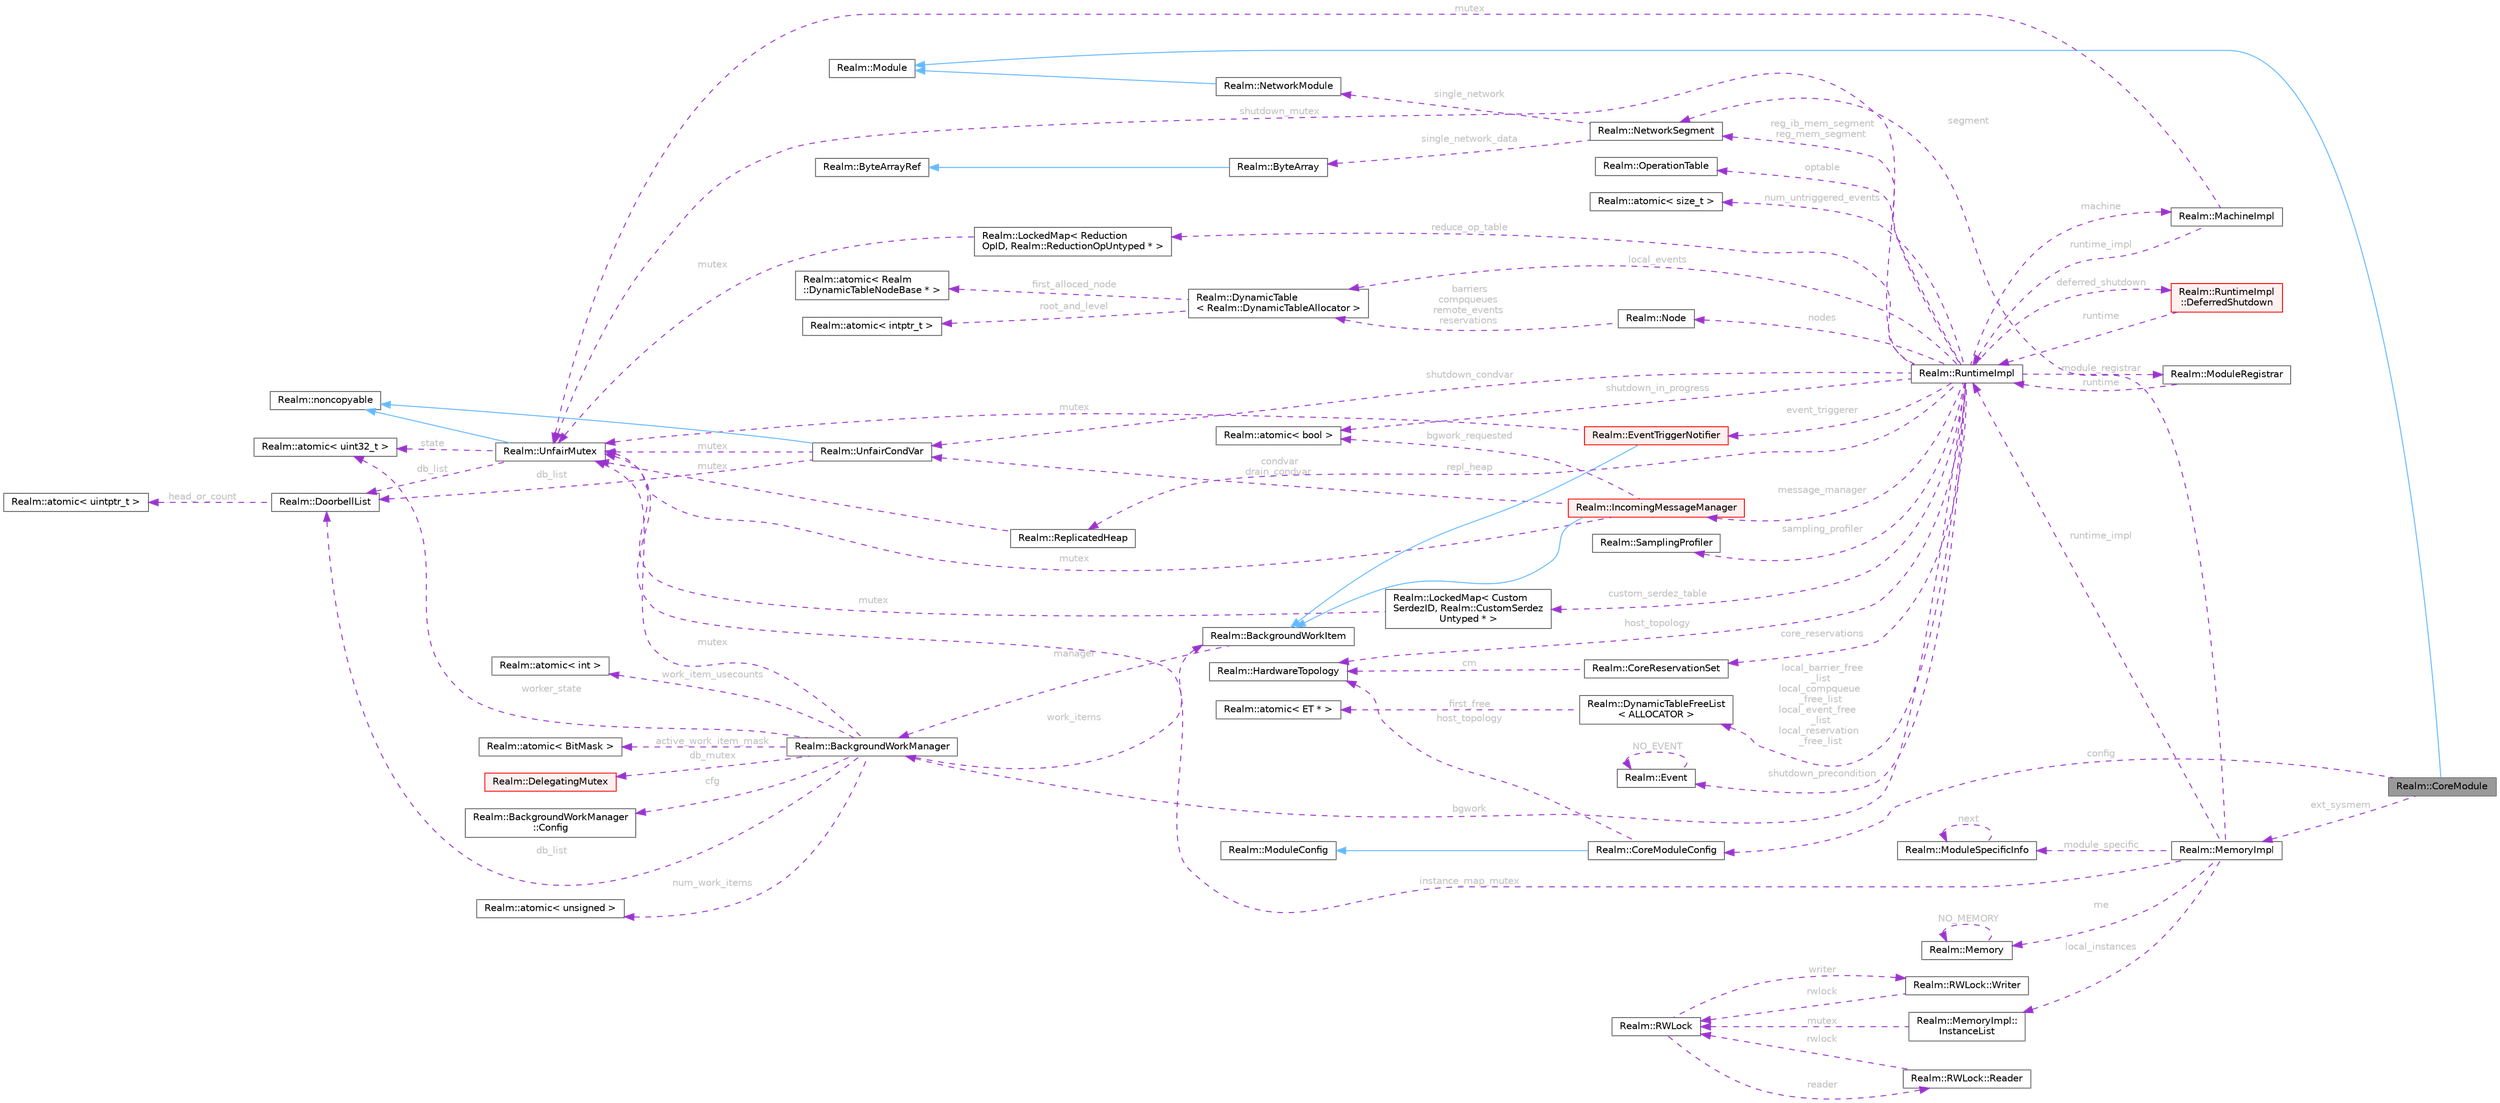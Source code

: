 digraph "Realm::CoreModule"
{
 // LATEX_PDF_SIZE
  bgcolor="transparent";
  edge [fontname=Helvetica,fontsize=10,labelfontname=Helvetica,labelfontsize=10];
  node [fontname=Helvetica,fontsize=10,shape=box,height=0.2,width=0.4];
  rankdir="LR";
  Node1 [id="Node000001",label="Realm::CoreModule",height=0.2,width=0.4,color="gray40", fillcolor="grey60", style="filled", fontcolor="black",tooltip=" "];
  Node2 -> Node1 [id="edge1_Node000001_Node000002",dir="back",color="steelblue1",style="solid",tooltip=" "];
  Node2 [id="Node000002",label="Realm::Module",height=0.2,width=0.4,color="gray40", fillcolor="white", style="filled",URL="$classRealm_1_1Module.html",tooltip=" "];
  Node3 -> Node1 [id="edge2_Node000001_Node000003",dir="back",color="darkorchid3",style="dashed",tooltip=" ",label=" ext_sysmem",fontcolor="grey" ];
  Node3 [id="Node000003",label="Realm::MemoryImpl",height=0.2,width=0.4,color="gray40", fillcolor="white", style="filled",URL="$classRealm_1_1MemoryImpl.html",tooltip=" "];
  Node4 -> Node3 [id="edge3_Node000003_Node000004",dir="back",color="darkorchid3",style="dashed",tooltip=" ",label=" me",fontcolor="grey" ];
  Node4 [id="Node000004",label="Realm::Memory",height=0.2,width=0.4,color="gray40", fillcolor="white", style="filled",URL="$classRealm_1_1Memory.html",tooltip=" "];
  Node4 -> Node4 [id="edge4_Node000004_Node000004",dir="back",color="darkorchid3",style="dashed",tooltip=" ",label=" NO_MEMORY",fontcolor="grey" ];
  Node5 -> Node3 [id="edge5_Node000003_Node000005",dir="back",color="darkorchid3",style="dashed",tooltip=" ",label=" segment",fontcolor="grey" ];
  Node5 [id="Node000005",label="Realm::NetworkSegment",height=0.2,width=0.4,color="gray40", fillcolor="white", style="filled",URL="$classRealm_1_1NetworkSegment.html",tooltip=" "];
  Node6 -> Node5 [id="edge6_Node000005_Node000006",dir="back",color="darkorchid3",style="dashed",tooltip=" ",label=" single_network",fontcolor="grey" ];
  Node6 [id="Node000006",label="Realm::NetworkModule",height=0.2,width=0.4,color="gray40", fillcolor="white", style="filled",URL="$classRealm_1_1NetworkModule.html",tooltip=" "];
  Node2 -> Node6 [id="edge7_Node000006_Node000002",dir="back",color="steelblue1",style="solid",tooltip=" "];
  Node7 -> Node5 [id="edge8_Node000005_Node000007",dir="back",color="darkorchid3",style="dashed",tooltip=" ",label=" single_network_data",fontcolor="grey" ];
  Node7 [id="Node000007",label="Realm::ByteArray",height=0.2,width=0.4,color="gray40", fillcolor="white", style="filled",URL="$classRealm_1_1ByteArray.html",tooltip=" "];
  Node8 -> Node7 [id="edge9_Node000007_Node000008",dir="back",color="steelblue1",style="solid",tooltip=" "];
  Node8 [id="Node000008",label="Realm::ByteArrayRef",height=0.2,width=0.4,color="gray40", fillcolor="white", style="filled",URL="$classRealm_1_1ByteArrayRef.html",tooltip=" "];
  Node9 -> Node3 [id="edge10_Node000003_Node000009",dir="back",color="darkorchid3",style="dashed",tooltip=" ",label=" module_specific",fontcolor="grey" ];
  Node9 [id="Node000009",label="Realm::ModuleSpecificInfo",height=0.2,width=0.4,color="gray40", fillcolor="white", style="filled",URL="$classRealm_1_1ModuleSpecificInfo.html",tooltip=" "];
  Node9 -> Node9 [id="edge11_Node000009_Node000009",dir="back",color="darkorchid3",style="dashed",tooltip=" ",label=" next",fontcolor="grey" ];
  Node10 -> Node3 [id="edge12_Node000003_Node000010",dir="back",color="darkorchid3",style="dashed",tooltip=" ",label=" instance_map_mutex",fontcolor="grey" ];
  Node10 [id="Node000010",label="Realm::UnfairMutex",height=0.2,width=0.4,color="gray40", fillcolor="white", style="filled",URL="$classRealm_1_1UnfairMutex.html",tooltip=" "];
  Node11 -> Node10 [id="edge13_Node000010_Node000011",dir="back",color="steelblue1",style="solid",tooltip=" "];
  Node11 [id="Node000011",label="Realm::noncopyable",height=0.2,width=0.4,color="gray40", fillcolor="white", style="filled",URL="$classRealm_1_1noncopyable.html",tooltip=" "];
  Node12 -> Node10 [id="edge14_Node000010_Node000012",dir="back",color="darkorchid3",style="dashed",tooltip=" ",label=" state",fontcolor="grey" ];
  Node12 [id="Node000012",label="Realm::atomic\< uint32_t \>",height=0.2,width=0.4,color="gray40", fillcolor="white", style="filled",URL="$classRealm_1_1atomic.html",tooltip=" "];
  Node13 -> Node10 [id="edge15_Node000010_Node000013",dir="back",color="darkorchid3",style="dashed",tooltip=" ",label=" db_list",fontcolor="grey" ];
  Node13 [id="Node000013",label="Realm::DoorbellList",height=0.2,width=0.4,color="gray40", fillcolor="white", style="filled",URL="$classRealm_1_1DoorbellList.html",tooltip=" "];
  Node14 -> Node13 [id="edge16_Node000013_Node000014",dir="back",color="darkorchid3",style="dashed",tooltip=" ",label=" head_or_count",fontcolor="grey" ];
  Node14 [id="Node000014",label="Realm::atomic\< uintptr_t \>",height=0.2,width=0.4,color="gray40", fillcolor="white", style="filled",URL="$classRealm_1_1atomic.html",tooltip=" "];
  Node15 -> Node3 [id="edge17_Node000003_Node000015",dir="back",color="darkorchid3",style="dashed",tooltip=" ",label=" local_instances",fontcolor="grey" ];
  Node15 [id="Node000015",label="Realm::MemoryImpl::\lInstanceList",height=0.2,width=0.4,color="gray40", fillcolor="white", style="filled",URL="$structRealm_1_1MemoryImpl_1_1InstanceList.html",tooltip=" "];
  Node16 -> Node15 [id="edge18_Node000015_Node000016",dir="back",color="darkorchid3",style="dashed",tooltip=" ",label=" mutex",fontcolor="grey" ];
  Node16 [id="Node000016",label="Realm::RWLock",height=0.2,width=0.4,color="gray40", fillcolor="white", style="filled",URL="$classRealm_1_1RWLock.html",tooltip=" "];
  Node17 -> Node16 [id="edge19_Node000016_Node000017",dir="back",color="darkorchid3",style="dashed",tooltip=" ",label=" writer",fontcolor="grey" ];
  Node17 [id="Node000017",label="Realm::RWLock::Writer",height=0.2,width=0.4,color="gray40", fillcolor="white", style="filled",URL="$structRealm_1_1RWLock_1_1Writer.html",tooltip=" "];
  Node16 -> Node17 [id="edge20_Node000017_Node000016",dir="back",color="darkorchid3",style="dashed",tooltip=" ",label=" rwlock",fontcolor="grey" ];
  Node18 -> Node16 [id="edge21_Node000016_Node000018",dir="back",color="darkorchid3",style="dashed",tooltip=" ",label=" reader",fontcolor="grey" ];
  Node18 [id="Node000018",label="Realm::RWLock::Reader",height=0.2,width=0.4,color="gray40", fillcolor="white", style="filled",URL="$structRealm_1_1RWLock_1_1Reader.html",tooltip=" "];
  Node16 -> Node18 [id="edge22_Node000018_Node000016",dir="back",color="darkorchid3",style="dashed",tooltip=" ",label=" rwlock",fontcolor="grey" ];
  Node19 -> Node3 [id="edge23_Node000003_Node000019",dir="back",color="darkorchid3",style="dashed",tooltip=" ",label=" runtime_impl",fontcolor="grey" ];
  Node19 [id="Node000019",label="Realm::RuntimeImpl",height=0.2,width=0.4,color="gray40", fillcolor="white", style="filled",URL="$classRealm_1_1RuntimeImpl.html",tooltip=" "];
  Node20 -> Node19 [id="edge24_Node000019_Node000020",dir="back",color="darkorchid3",style="dashed",tooltip=" ",label=" machine",fontcolor="grey" ];
  Node20 [id="Node000020",label="Realm::MachineImpl",height=0.2,width=0.4,color="gray40", fillcolor="white", style="filled",URL="$classRealm_1_1MachineImpl.html",tooltip=" "];
  Node10 -> Node20 [id="edge25_Node000020_Node000010",dir="back",color="darkorchid3",style="dashed",tooltip=" ",label=" mutex",fontcolor="grey" ];
  Node19 -> Node20 [id="edge26_Node000020_Node000019",dir="back",color="darkorchid3",style="dashed",tooltip=" ",label=" runtime_impl",fontcolor="grey" ];
  Node21 -> Node19 [id="edge27_Node000019_Node000021",dir="back",color="darkorchid3",style="dashed",tooltip=" ",label=" reduce_op_table",fontcolor="grey" ];
  Node21 [id="Node000021",label="Realm::LockedMap\< Reduction\lOpID, Realm::ReductionOpUntyped * \>",height=0.2,width=0.4,color="gray40", fillcolor="white", style="filled",URL="$classRealm_1_1LockedMap.html",tooltip=" "];
  Node10 -> Node21 [id="edge28_Node000021_Node000010",dir="back",color="darkorchid3",style="dashed",tooltip=" ",label=" mutex",fontcolor="grey" ];
  Node22 -> Node19 [id="edge29_Node000019_Node000022",dir="back",color="darkorchid3",style="dashed",tooltip=" ",label=" custom_serdez_table",fontcolor="grey" ];
  Node22 [id="Node000022",label="Realm::LockedMap\< Custom\lSerdezID, Realm::CustomSerdez\lUntyped * \>",height=0.2,width=0.4,color="gray40", fillcolor="white", style="filled",URL="$classRealm_1_1LockedMap.html",tooltip=" "];
  Node10 -> Node22 [id="edge30_Node000022_Node000010",dir="back",color="darkorchid3",style="dashed",tooltip=" ",label=" mutex",fontcolor="grey" ];
  Node23 -> Node19 [id="edge31_Node000019_Node000023",dir="back",color="darkorchid3",style="dashed",tooltip=" ",label=" num_untriggered_events",fontcolor="grey" ];
  Node23 [id="Node000023",label="Realm::atomic\< size_t \>",height=0.2,width=0.4,color="gray40", fillcolor="white", style="filled",URL="$classRealm_1_1atomic.html",tooltip=" "];
  Node24 -> Node19 [id="edge32_Node000019_Node000024",dir="back",color="darkorchid3",style="dashed",tooltip=" ",label=" nodes",fontcolor="grey" ];
  Node24 [id="Node000024",label="Realm::Node",height=0.2,width=0.4,color="gray40", fillcolor="white", style="filled",URL="$structRealm_1_1Node.html",tooltip=" "];
  Node25 -> Node24 [id="edge33_Node000024_Node000025",dir="back",color="darkorchid3",style="dashed",tooltip=" ",label=" barriers\ncompqueues\nremote_events\nreservations",fontcolor="grey" ];
  Node25 [id="Node000025",label="Realm::DynamicTable\l\< Realm::DynamicTableAllocator \>",height=0.2,width=0.4,color="gray40", fillcolor="white", style="filled",URL="$classRealm_1_1DynamicTable.html",tooltip=" "];
  Node26 -> Node25 [id="edge34_Node000025_Node000026",dir="back",color="darkorchid3",style="dashed",tooltip=" ",label=" root_and_level",fontcolor="grey" ];
  Node26 [id="Node000026",label="Realm::atomic\< intptr_t \>",height=0.2,width=0.4,color="gray40", fillcolor="white", style="filled",URL="$classRealm_1_1atomic.html",tooltip=" "];
  Node27 -> Node25 [id="edge35_Node000025_Node000027",dir="back",color="darkorchid3",style="dashed",tooltip=" ",label=" first_alloced_node",fontcolor="grey" ];
  Node27 [id="Node000027",label="Realm::atomic\< Realm\l::DynamicTableNodeBase * \>",height=0.2,width=0.4,color="gray40", fillcolor="white", style="filled",URL="$classRealm_1_1atomic.html",tooltip=" "];
  Node25 -> Node19 [id="edge36_Node000019_Node000025",dir="back",color="darkorchid3",style="dashed",tooltip=" ",label=" local_events",fontcolor="grey" ];
  Node28 -> Node19 [id="edge37_Node000019_Node000028",dir="back",color="darkorchid3",style="dashed",tooltip=" ",label=" local_barrier_free\l_list\nlocal_compqueue\l_free_list\nlocal_event_free\l_list\nlocal_reservation\l_free_list",fontcolor="grey" ];
  Node28 [id="Node000028",label="Realm::DynamicTableFreeList\l\< ALLOCATOR \>",height=0.2,width=0.4,color="gray40", fillcolor="white", style="filled",URL="$classRealm_1_1DynamicTableFreeList.html",tooltip=" "];
  Node29 -> Node28 [id="edge38_Node000028_Node000029",dir="back",color="darkorchid3",style="dashed",tooltip=" ",label=" first_free",fontcolor="grey" ];
  Node29 [id="Node000029",label="Realm::atomic\< ET * \>",height=0.2,width=0.4,color="gray40", fillcolor="white", style="filled",URL="$classRealm_1_1atomic.html",tooltip=" "];
  Node10 -> Node19 [id="edge39_Node000019_Node000010",dir="back",color="darkorchid3",style="dashed",tooltip=" ",label=" shutdown_mutex",fontcolor="grey" ];
  Node30 -> Node19 [id="edge40_Node000019_Node000030",dir="back",color="darkorchid3",style="dashed",tooltip=" ",label=" shutdown_condvar",fontcolor="grey" ];
  Node30 [id="Node000030",label="Realm::UnfairCondVar",height=0.2,width=0.4,color="gray40", fillcolor="white", style="filled",URL="$classRealm_1_1UnfairCondVar.html",tooltip=" "];
  Node11 -> Node30 [id="edge41_Node000030_Node000011",dir="back",color="steelblue1",style="solid",tooltip=" "];
  Node10 -> Node30 [id="edge42_Node000030_Node000010",dir="back",color="darkorchid3",style="dashed",tooltip=" ",label=" mutex",fontcolor="grey" ];
  Node13 -> Node30 [id="edge43_Node000030_Node000013",dir="back",color="darkorchid3",style="dashed",tooltip=" ",label=" db_list",fontcolor="grey" ];
  Node31 -> Node19 [id="edge44_Node000019_Node000031",dir="back",color="darkorchid3",style="dashed",tooltip=" ",label=" shutdown_precondition",fontcolor="grey" ];
  Node31 [id="Node000031",label="Realm::Event",height=0.2,width=0.4,color="gray40", fillcolor="white", style="filled",URL="$classRealm_1_1Event.html",tooltip=" "];
  Node31 -> Node31 [id="edge45_Node000031_Node000031",dir="back",color="darkorchid3",style="dashed",tooltip=" ",label=" NO_EVENT",fontcolor="grey" ];
  Node32 -> Node19 [id="edge46_Node000019_Node000032",dir="back",color="darkorchid3",style="dashed",tooltip=" ",label=" shutdown_in_progress",fontcolor="grey" ];
  Node32 [id="Node000032",label="Realm::atomic\< bool \>",height=0.2,width=0.4,color="gray40", fillcolor="white", style="filled",URL="$classRealm_1_1atomic.html",tooltip=" "];
  Node33 -> Node19 [id="edge47_Node000019_Node000033",dir="back",color="darkorchid3",style="dashed",tooltip=" ",label=" host_topology",fontcolor="grey" ];
  Node33 [id="Node000033",label="Realm::HardwareTopology",height=0.2,width=0.4,color="gray40", fillcolor="white", style="filled",URL="$classRealm_1_1HardwareTopology.html",tooltip="Represents the topology of the host processor cores and memory."];
  Node34 -> Node19 [id="edge48_Node000019_Node000034",dir="back",color="darkorchid3",style="dashed",tooltip=" ",label=" core_reservations",fontcolor="grey" ];
  Node34 [id="Node000034",label="Realm::CoreReservationSet",height=0.2,width=0.4,color="gray40", fillcolor="white", style="filled",URL="$classRealm_1_1CoreReservationSet.html",tooltip=" "];
  Node33 -> Node34 [id="edge49_Node000034_Node000033",dir="back",color="darkorchid3",style="dashed",tooltip=" ",label=" cm",fontcolor="grey" ];
  Node35 -> Node19 [id="edge50_Node000019_Node000035",dir="back",color="darkorchid3",style="dashed",tooltip=" ",label=" bgwork",fontcolor="grey" ];
  Node35 [id="Node000035",label="Realm::BackgroundWorkManager",height=0.2,width=0.4,color="gray40", fillcolor="white", style="filled",URL="$classRealm_1_1BackgroundWorkManager.html",tooltip=" "];
  Node36 -> Node35 [id="edge51_Node000035_Node000036",dir="back",color="darkorchid3",style="dashed",tooltip=" ",label=" cfg",fontcolor="grey" ];
  Node36 [id="Node000036",label="Realm::BackgroundWorkManager\l::Config",height=0.2,width=0.4,color="gray40", fillcolor="white", style="filled",URL="$structRealm_1_1BackgroundWorkManager_1_1Config.html",tooltip=" "];
  Node10 -> Node35 [id="edge52_Node000035_Node000010",dir="back",color="darkorchid3",style="dashed",tooltip=" ",label=" mutex",fontcolor="grey" ];
  Node37 -> Node35 [id="edge53_Node000035_Node000037",dir="back",color="darkorchid3",style="dashed",tooltip=" ",label=" num_work_items",fontcolor="grey" ];
  Node37 [id="Node000037",label="Realm::atomic\< unsigned \>",height=0.2,width=0.4,color="gray40", fillcolor="white", style="filled",URL="$classRealm_1_1atomic.html",tooltip=" "];
  Node38 -> Node35 [id="edge54_Node000035_Node000038",dir="back",color="darkorchid3",style="dashed",tooltip=" ",label=" active_work_item_mask",fontcolor="grey" ];
  Node38 [id="Node000038",label="Realm::atomic\< BitMask \>",height=0.2,width=0.4,color="gray40", fillcolor="white", style="filled",URL="$classRealm_1_1atomic.html",tooltip=" "];
  Node39 -> Node35 [id="edge55_Node000035_Node000039",dir="back",color="darkorchid3",style="dashed",tooltip=" ",label=" work_item_usecounts",fontcolor="grey" ];
  Node39 [id="Node000039",label="Realm::atomic\< int \>",height=0.2,width=0.4,color="gray40", fillcolor="white", style="filled",URL="$classRealm_1_1atomic.html",tooltip=" "];
  Node40 -> Node35 [id="edge56_Node000035_Node000040",dir="back",color="darkorchid3",style="dashed",tooltip=" ",label=" work_items",fontcolor="grey" ];
  Node40 [id="Node000040",label="Realm::BackgroundWorkItem",height=0.2,width=0.4,color="gray40", fillcolor="white", style="filled",URL="$classRealm_1_1BackgroundWorkItem.html",tooltip=" "];
  Node35 -> Node40 [id="edge57_Node000040_Node000035",dir="back",color="darkorchid3",style="dashed",tooltip=" ",label=" manager",fontcolor="grey" ];
  Node12 -> Node35 [id="edge58_Node000035_Node000012",dir="back",color="darkorchid3",style="dashed",tooltip=" ",label=" worker_state",fontcolor="grey" ];
  Node41 -> Node35 [id="edge59_Node000035_Node000041",dir="back",color="darkorchid3",style="dashed",tooltip=" ",label=" db_mutex",fontcolor="grey" ];
  Node41 [id="Node000041",label="Realm::DelegatingMutex",height=0.2,width=0.4,color="red", fillcolor="#FFF0F0", style="filled",URL="$classRealm_1_1DelegatingMutex.html",tooltip=" "];
  Node13 -> Node35 [id="edge60_Node000035_Node000013",dir="back",color="darkorchid3",style="dashed",tooltip=" ",label=" db_list",fontcolor="grey" ];
  Node43 -> Node19 [id="edge61_Node000019_Node000043",dir="back",color="darkorchid3",style="dashed",tooltip=" ",label=" message_manager",fontcolor="grey" ];
  Node43 [id="Node000043",label="Realm::IncomingMessageManager",height=0.2,width=0.4,color="red", fillcolor="#FFF0F0", style="filled",URL="$classRealm_1_1IncomingMessageManager.html",tooltip=" "];
  Node40 -> Node43 [id="edge62_Node000043_Node000040",dir="back",color="steelblue1",style="solid",tooltip=" "];
  Node32 -> Node43 [id="edge63_Node000043_Node000032",dir="back",color="darkorchid3",style="dashed",tooltip=" ",label=" bgwork_requested",fontcolor="grey" ];
  Node10 -> Node43 [id="edge64_Node000043_Node000010",dir="back",color="darkorchid3",style="dashed",tooltip=" ",label=" mutex",fontcolor="grey" ];
  Node30 -> Node43 [id="edge65_Node000043_Node000030",dir="back",color="darkorchid3",style="dashed",tooltip=" ",label=" condvar\ndrain_condvar",fontcolor="grey" ];
  Node51 -> Node19 [id="edge66_Node000019_Node000051",dir="back",color="darkorchid3",style="dashed",tooltip=" ",label=" event_triggerer",fontcolor="grey" ];
  Node51 [id="Node000051",label="Realm::EventTriggerNotifier",height=0.2,width=0.4,color="red", fillcolor="#FFF0F0", style="filled",URL="$classRealm_1_1EventTriggerNotifier.html",tooltip=" "];
  Node40 -> Node51 [id="edge67_Node000051_Node000040",dir="back",color="steelblue1",style="solid",tooltip=" "];
  Node10 -> Node51 [id="edge68_Node000051_Node000010",dir="back",color="darkorchid3",style="dashed",tooltip=" ",label=" mutex",fontcolor="grey" ];
  Node57 -> Node19 [id="edge69_Node000019_Node000057",dir="back",color="darkorchid3",style="dashed",tooltip=" ",label=" optable",fontcolor="grey" ];
  Node57 [id="Node000057",label="Realm::OperationTable",height=0.2,width=0.4,color="gray40", fillcolor="white", style="filled",URL="$classRealm_1_1OperationTable.html",tooltip=" "];
  Node58 -> Node19 [id="edge70_Node000019_Node000058",dir="back",color="darkorchid3",style="dashed",tooltip=" ",label=" sampling_profiler",fontcolor="grey" ];
  Node58 [id="Node000058",label="Realm::SamplingProfiler",height=0.2,width=0.4,color="gray40", fillcolor="white", style="filled",URL="$classRealm_1_1SamplingProfiler.html",tooltip=" "];
  Node59 -> Node19 [id="edge71_Node000019_Node000059",dir="back",color="darkorchid3",style="dashed",tooltip=" ",label=" repl_heap",fontcolor="grey" ];
  Node59 [id="Node000059",label="Realm::ReplicatedHeap",height=0.2,width=0.4,color="gray40", fillcolor="white", style="filled",URL="$classRealm_1_1ReplicatedHeap.html",tooltip=" "];
  Node10 -> Node59 [id="edge72_Node000059_Node000010",dir="back",color="darkorchid3",style="dashed",tooltip=" ",label=" mutex",fontcolor="grey" ];
  Node60 -> Node19 [id="edge73_Node000019_Node000060",dir="back",color="darkorchid3",style="dashed",tooltip=" ",label=" deferred_shutdown",fontcolor="grey" ];
  Node60 [id="Node000060",label="Realm::RuntimeImpl\l::DeferredShutdown",height=0.2,width=0.4,color="red", fillcolor="#FFF0F0", style="filled",URL="$classRealm_1_1RuntimeImpl_1_1DeferredShutdown.html",tooltip=" "];
  Node19 -> Node60 [id="edge74_Node000060_Node000019",dir="back",color="darkorchid3",style="dashed",tooltip=" ",label=" runtime",fontcolor="grey" ];
  Node5 -> Node19 [id="edge75_Node000019_Node000005",dir="back",color="darkorchid3",style="dashed",tooltip=" ",label=" reg_ib_mem_segment\nreg_mem_segment",fontcolor="grey" ];
  Node61 -> Node19 [id="edge76_Node000019_Node000061",dir="back",color="darkorchid3",style="dashed",tooltip=" ",label=" module_registrar",fontcolor="grey" ];
  Node61 [id="Node000061",label="Realm::ModuleRegistrar",height=0.2,width=0.4,color="gray40", fillcolor="white", style="filled",URL="$classRealm_1_1ModuleRegistrar.html",tooltip=" "];
  Node19 -> Node61 [id="edge77_Node000061_Node000019",dir="back",color="darkorchid3",style="dashed",tooltip=" ",label=" runtime",fontcolor="grey" ];
  Node62 -> Node1 [id="edge78_Node000001_Node000062",dir="back",color="darkorchid3",style="dashed",tooltip=" ",label=" config",fontcolor="grey" ];
  Node62 [id="Node000062",label="Realm::CoreModuleConfig",height=0.2,width=0.4,color="gray40", fillcolor="white", style="filled",URL="$classRealm_1_1CoreModuleConfig.html",tooltip=" "];
  Node63 -> Node62 [id="edge79_Node000062_Node000063",dir="back",color="steelblue1",style="solid",tooltip=" "];
  Node63 [id="Node000063",label="Realm::ModuleConfig",height=0.2,width=0.4,color="gray40", fillcolor="white", style="filled",URL="$classRealm_1_1ModuleConfig.html",tooltip=" "];
  Node33 -> Node62 [id="edge80_Node000062_Node000033",dir="back",color="darkorchid3",style="dashed",tooltip=" ",label=" host_topology",fontcolor="grey" ];
}
